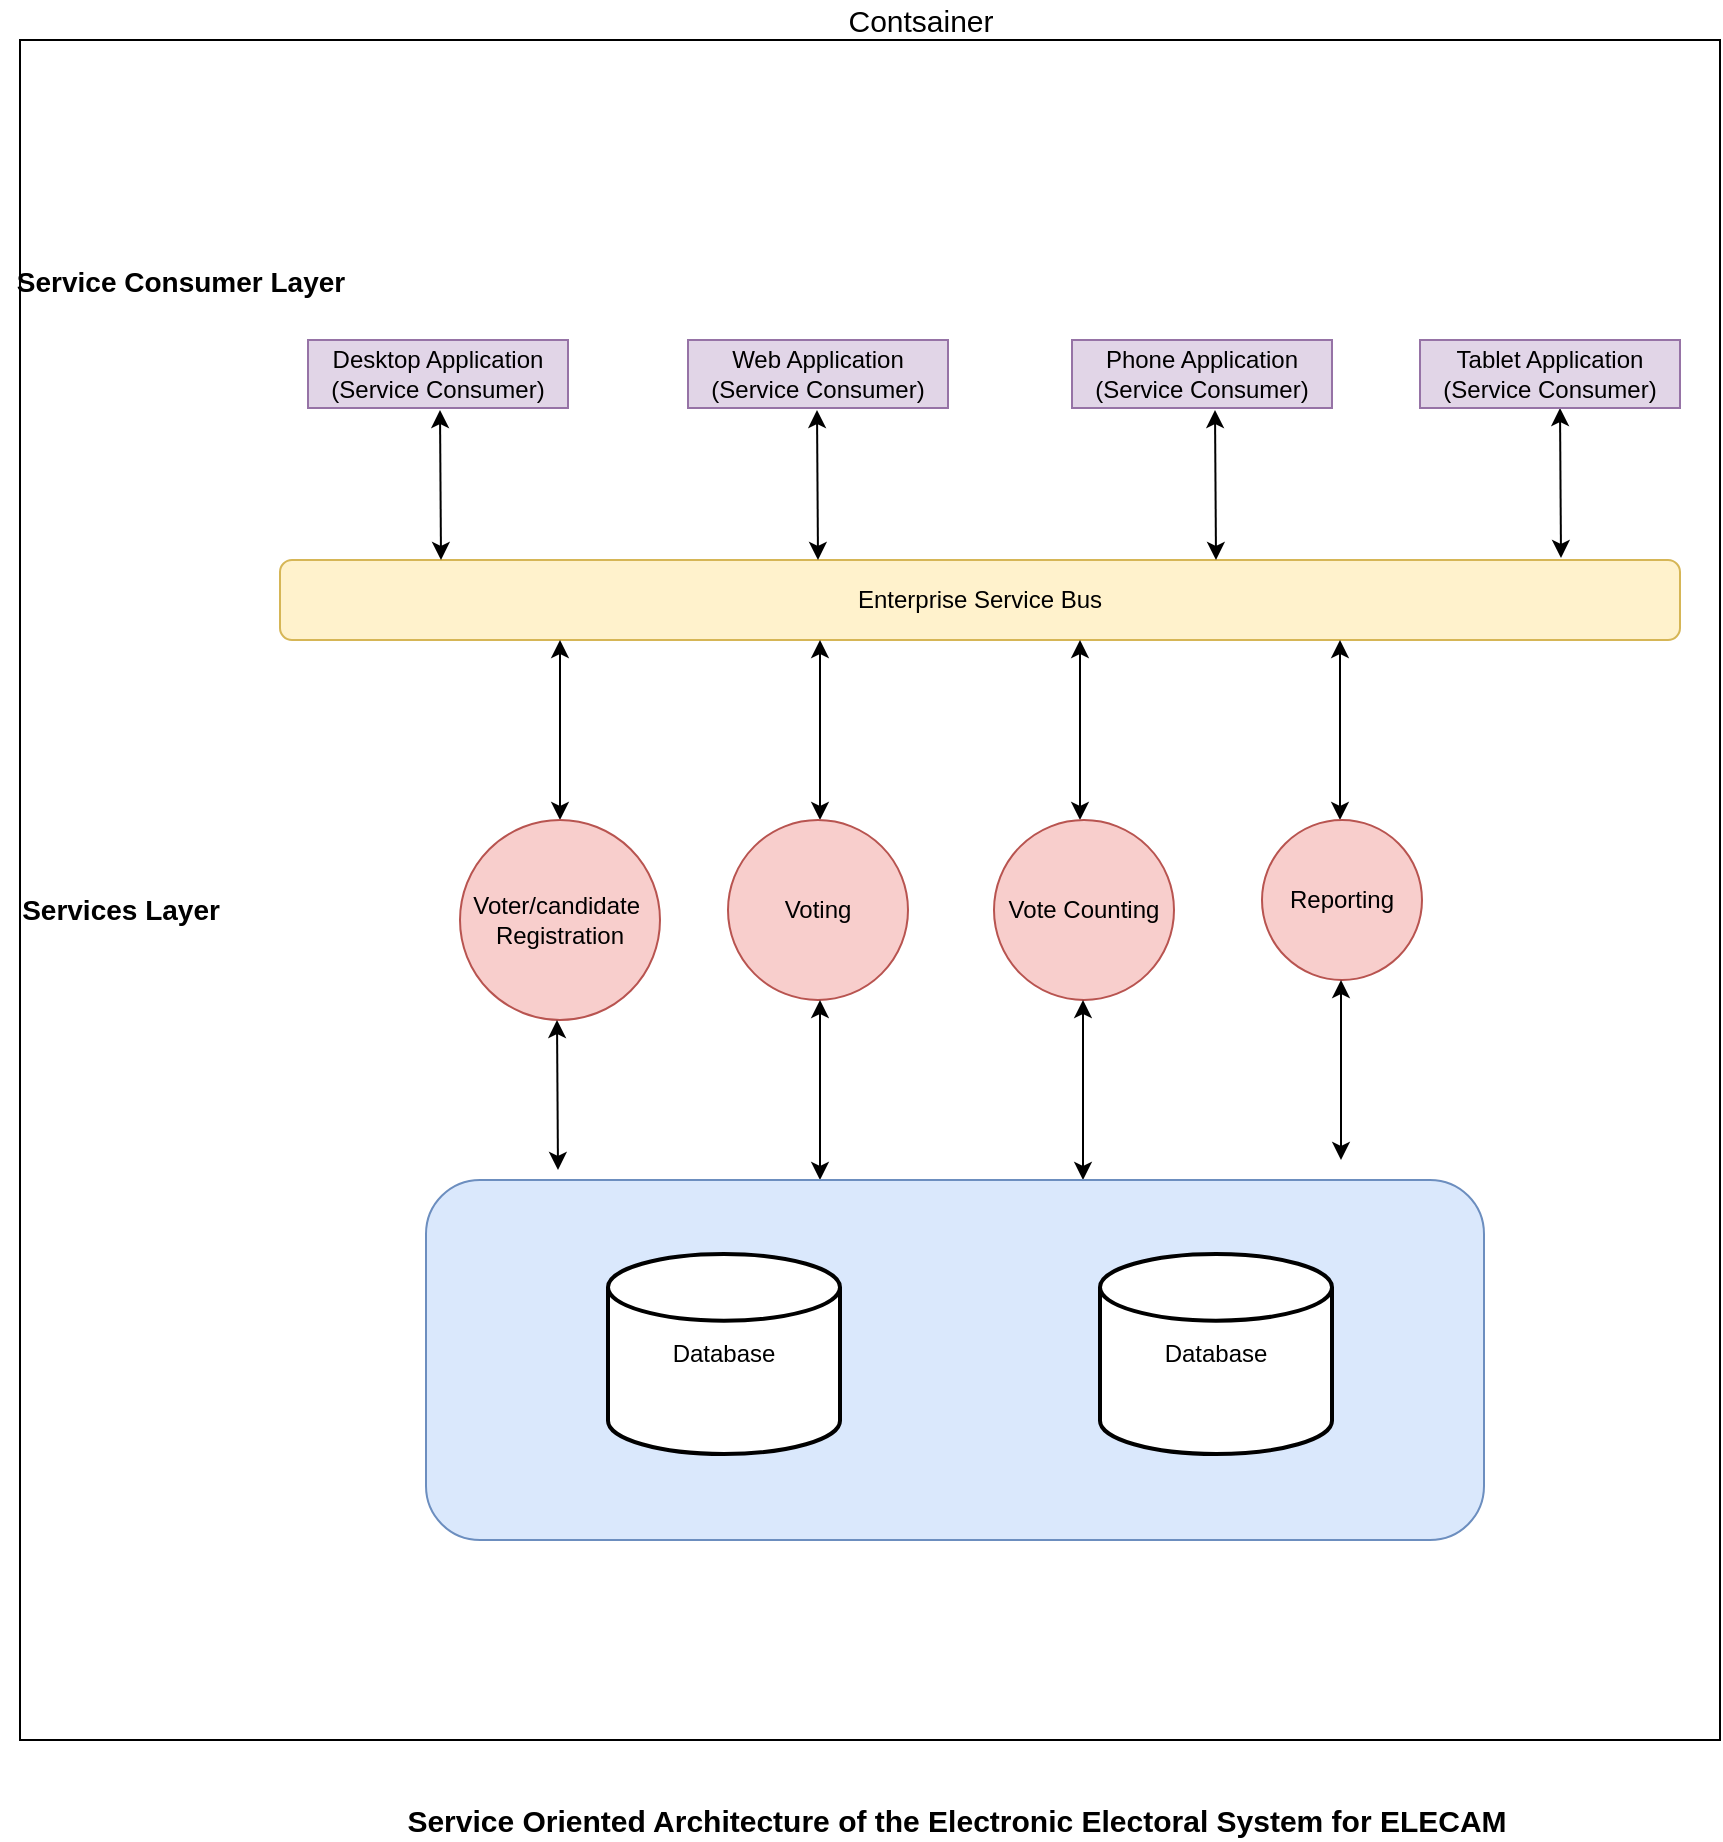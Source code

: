 <mxfile version="19.0.3" type="device"><diagram id="Zu4JYCshs06cMmf9Kg6A" name="Page-1"><mxGraphModel dx="1718" dy="591" grid="1" gridSize="10" guides="1" tooltips="1" connect="1" arrows="1" fold="1" page="1" pageScale="1" pageWidth="850" pageHeight="1100" math="0" shadow="0"><root><mxCell id="0"/><mxCell id="1" parent="0"/><mxCell id="CJ4Bdxf0KeViJM_QgODO-1" value="Enterprise Service Bus" style="rounded=1;whiteSpace=wrap;html=1;fillColor=#fff2cc;strokeColor=#d6b656;" vertex="1" parent="1"><mxGeometry x="130" y="280" width="700" height="40" as="geometry"/></mxCell><mxCell id="CJ4Bdxf0KeViJM_QgODO-3" value="" style="endArrow=classic;startArrow=classic;html=1;rounded=0;" edge="1" parent="1"><mxGeometry width="50" height="50" relative="1" as="geometry"><mxPoint x="270" y="410" as="sourcePoint"/><mxPoint x="270" y="320" as="targetPoint"/></mxGeometry></mxCell><mxCell id="CJ4Bdxf0KeViJM_QgODO-4" value="" style="endArrow=classic;startArrow=classic;html=1;rounded=0;" edge="1" parent="1"><mxGeometry width="50" height="50" relative="1" as="geometry"><mxPoint x="400" y="410" as="sourcePoint"/><mxPoint x="400" y="320" as="targetPoint"/></mxGeometry></mxCell><mxCell id="CJ4Bdxf0KeViJM_QgODO-5" value="" style="endArrow=classic;startArrow=classic;html=1;rounded=0;" edge="1" parent="1"><mxGeometry width="50" height="50" relative="1" as="geometry"><mxPoint x="530" y="410" as="sourcePoint"/><mxPoint x="530" y="320" as="targetPoint"/></mxGeometry></mxCell><mxCell id="CJ4Bdxf0KeViJM_QgODO-6" value="" style="endArrow=classic;startArrow=classic;html=1;rounded=0;" edge="1" parent="1"><mxGeometry width="50" height="50" relative="1" as="geometry"><mxPoint x="660" y="410" as="sourcePoint"/><mxPoint x="660" y="320" as="targetPoint"/></mxGeometry></mxCell><mxCell id="CJ4Bdxf0KeViJM_QgODO-7" value="Voter/candidate&amp;nbsp;&lt;br&gt;Registration" style="ellipse;whiteSpace=wrap;html=1;aspect=fixed;fillColor=#f8cecc;strokeColor=#b85450;" vertex="1" parent="1"><mxGeometry x="220" y="410" width="100" height="100" as="geometry"/></mxCell><mxCell id="CJ4Bdxf0KeViJM_QgODO-8" value="Voting" style="ellipse;whiteSpace=wrap;html=1;aspect=fixed;fillColor=#f8cecc;strokeColor=#b85450;" vertex="1" parent="1"><mxGeometry x="354" y="410" width="90" height="90" as="geometry"/></mxCell><mxCell id="CJ4Bdxf0KeViJM_QgODO-9" value="Vote Counting" style="ellipse;whiteSpace=wrap;html=1;aspect=fixed;fillColor=#f8cecc;strokeColor=#b85450;" vertex="1" parent="1"><mxGeometry x="487" y="410" width="90" height="90" as="geometry"/></mxCell><mxCell id="CJ4Bdxf0KeViJM_QgODO-10" value="Reporting" style="ellipse;whiteSpace=wrap;html=1;aspect=fixed;fillColor=#f8cecc;strokeColor=#b85450;" vertex="1" parent="1"><mxGeometry x="621" y="410" width="80" height="80" as="geometry"/></mxCell><mxCell id="CJ4Bdxf0KeViJM_QgODO-14" value="" style="endArrow=classic;startArrow=classic;html=1;rounded=0;" edge="1" parent="1"><mxGeometry width="50" height="50" relative="1" as="geometry"><mxPoint x="269" y="585" as="sourcePoint"/><mxPoint x="268.5" y="510" as="targetPoint"/></mxGeometry></mxCell><mxCell id="CJ4Bdxf0KeViJM_QgODO-17" value="" style="endArrow=classic;startArrow=classic;html=1;rounded=0;" edge="1" parent="1"><mxGeometry width="50" height="50" relative="1" as="geometry"><mxPoint x="400" y="590" as="sourcePoint"/><mxPoint x="400" y="500" as="targetPoint"/></mxGeometry></mxCell><mxCell id="CJ4Bdxf0KeViJM_QgODO-18" value="" style="endArrow=classic;startArrow=classic;html=1;rounded=0;" edge="1" parent="1"><mxGeometry width="50" height="50" relative="1" as="geometry"><mxPoint x="531.5" y="590" as="sourcePoint"/><mxPoint x="531.5" y="500" as="targetPoint"/></mxGeometry></mxCell><mxCell id="CJ4Bdxf0KeViJM_QgODO-19" value="" style="endArrow=classic;startArrow=classic;html=1;rounded=0;" edge="1" parent="1"><mxGeometry width="50" height="50" relative="1" as="geometry"><mxPoint x="660.5" y="580" as="sourcePoint"/><mxPoint x="660.5" y="490" as="targetPoint"/></mxGeometry></mxCell><mxCell id="CJ4Bdxf0KeViJM_QgODO-22" value="" style="rounded=1;whiteSpace=wrap;html=1;fillColor=#dae8fc;strokeColor=#6c8ebf;" vertex="1" parent="1"><mxGeometry x="203" y="590" width="529" height="180" as="geometry"/></mxCell><mxCell id="CJ4Bdxf0KeViJM_QgODO-24" value="Database" style="strokeWidth=2;html=1;shape=mxgraph.flowchart.database;whiteSpace=wrap;" vertex="1" parent="1"><mxGeometry x="294" y="627" width="116" height="100" as="geometry"/></mxCell><mxCell id="CJ4Bdxf0KeViJM_QgODO-26" value="&lt;span style=&quot;&quot;&gt;Database&lt;/span&gt;" style="strokeWidth=2;html=1;shape=mxgraph.flowchart.database;whiteSpace=wrap;" vertex="1" parent="1"><mxGeometry x="540" y="627" width="116" height="100" as="geometry"/></mxCell><mxCell id="CJ4Bdxf0KeViJM_QgODO-27" value="" style="endArrow=classic;startArrow=classic;html=1;rounded=0;" edge="1" parent="1"><mxGeometry width="50" height="50" relative="1" as="geometry"><mxPoint x="210.5" y="280" as="sourcePoint"/><mxPoint x="210" y="205" as="targetPoint"/></mxGeometry></mxCell><mxCell id="CJ4Bdxf0KeViJM_QgODO-28" value="" style="endArrow=classic;startArrow=classic;html=1;rounded=0;" edge="1" parent="1"><mxGeometry width="50" height="50" relative="1" as="geometry"><mxPoint x="399" y="280" as="sourcePoint"/><mxPoint x="398.5" y="205" as="targetPoint"/></mxGeometry></mxCell><mxCell id="CJ4Bdxf0KeViJM_QgODO-29" value="" style="endArrow=classic;startArrow=classic;html=1;rounded=0;" edge="1" parent="1"><mxGeometry width="50" height="50" relative="1" as="geometry"><mxPoint x="598" y="280" as="sourcePoint"/><mxPoint x="597.5" y="205" as="targetPoint"/></mxGeometry></mxCell><mxCell id="CJ4Bdxf0KeViJM_QgODO-30" value="" style="endArrow=classic;startArrow=classic;html=1;rounded=0;" edge="1" parent="1"><mxGeometry width="50" height="50" relative="1" as="geometry"><mxPoint x="770.5" y="279" as="sourcePoint"/><mxPoint x="770" y="204" as="targetPoint"/></mxGeometry></mxCell><mxCell id="CJ4Bdxf0KeViJM_QgODO-31" value="Desktop Application&lt;br&gt;(Service Consumer)" style="rounded=0;whiteSpace=wrap;html=1;fillColor=#e1d5e7;strokeColor=#9673a6;" vertex="1" parent="1"><mxGeometry x="144" y="170" width="130" height="34" as="geometry"/></mxCell><mxCell id="CJ4Bdxf0KeViJM_QgODO-32" value="Web Application&lt;br&gt;(Service Consumer)" style="rounded=0;whiteSpace=wrap;html=1;fillColor=#e1d5e7;strokeColor=#9673a6;" vertex="1" parent="1"><mxGeometry x="334" y="170" width="130" height="34" as="geometry"/></mxCell><mxCell id="CJ4Bdxf0KeViJM_QgODO-33" value="Tablet Application&lt;br&gt;(Service Consumer)" style="rounded=0;whiteSpace=wrap;html=1;fillColor=#e1d5e7;strokeColor=#9673a6;" vertex="1" parent="1"><mxGeometry x="700" y="170" width="130" height="34" as="geometry"/></mxCell><mxCell id="CJ4Bdxf0KeViJM_QgODO-34" value="Phone Application&lt;br&gt;(Service Consumer)" style="rounded=0;whiteSpace=wrap;html=1;fillColor=#e1d5e7;strokeColor=#9673a6;" vertex="1" parent="1"><mxGeometry x="526" y="170" width="130" height="34" as="geometry"/></mxCell><mxCell id="CJ4Bdxf0KeViJM_QgODO-35" value="Service Consumer Layer" style="text;html=1;align=center;verticalAlign=middle;resizable=0;points=[];autosize=1;strokeColor=none;fillColor=none;fontStyle=1;fontSize=14;" vertex="1" parent="1"><mxGeometry x="-10" y="131" width="180" height="20" as="geometry"/></mxCell><mxCell id="CJ4Bdxf0KeViJM_QgODO-36" value="Services Layer" style="text;html=1;align=center;verticalAlign=middle;resizable=0;points=[];autosize=1;strokeColor=none;fillColor=none;fontStyle=1;fontSize=14;" vertex="1" parent="1"><mxGeometry x="-5" y="445" width="110" height="20" as="geometry"/></mxCell><mxCell id="CJ4Bdxf0KeViJM_QgODO-38" value="Service Oriented Architecture of the Electronic Electoral System for ELECAM" style="text;html=1;align=center;verticalAlign=middle;resizable=0;points=[];autosize=1;strokeColor=none;fillColor=none;fontSize=15;fontStyle=1" vertex="1" parent="1"><mxGeometry x="182.5" y="900" width="570" height="20" as="geometry"/></mxCell><mxCell id="CJ4Bdxf0KeViJM_QgODO-39" value="" style="whiteSpace=wrap;html=1;aspect=fixed;fontSize=15;fillColor=none;" vertex="1" parent="1"><mxGeometry y="20" width="850" height="850" as="geometry"/></mxCell><mxCell id="CJ4Bdxf0KeViJM_QgODO-41" value="Contsainer" style="text;html=1;align=center;verticalAlign=middle;resizable=0;points=[];autosize=1;strokeColor=none;fillColor=none;fontSize=15;" vertex="1" parent="1"><mxGeometry x="405" width="90" height="20" as="geometry"/></mxCell></root></mxGraphModel></diagram></mxfile>